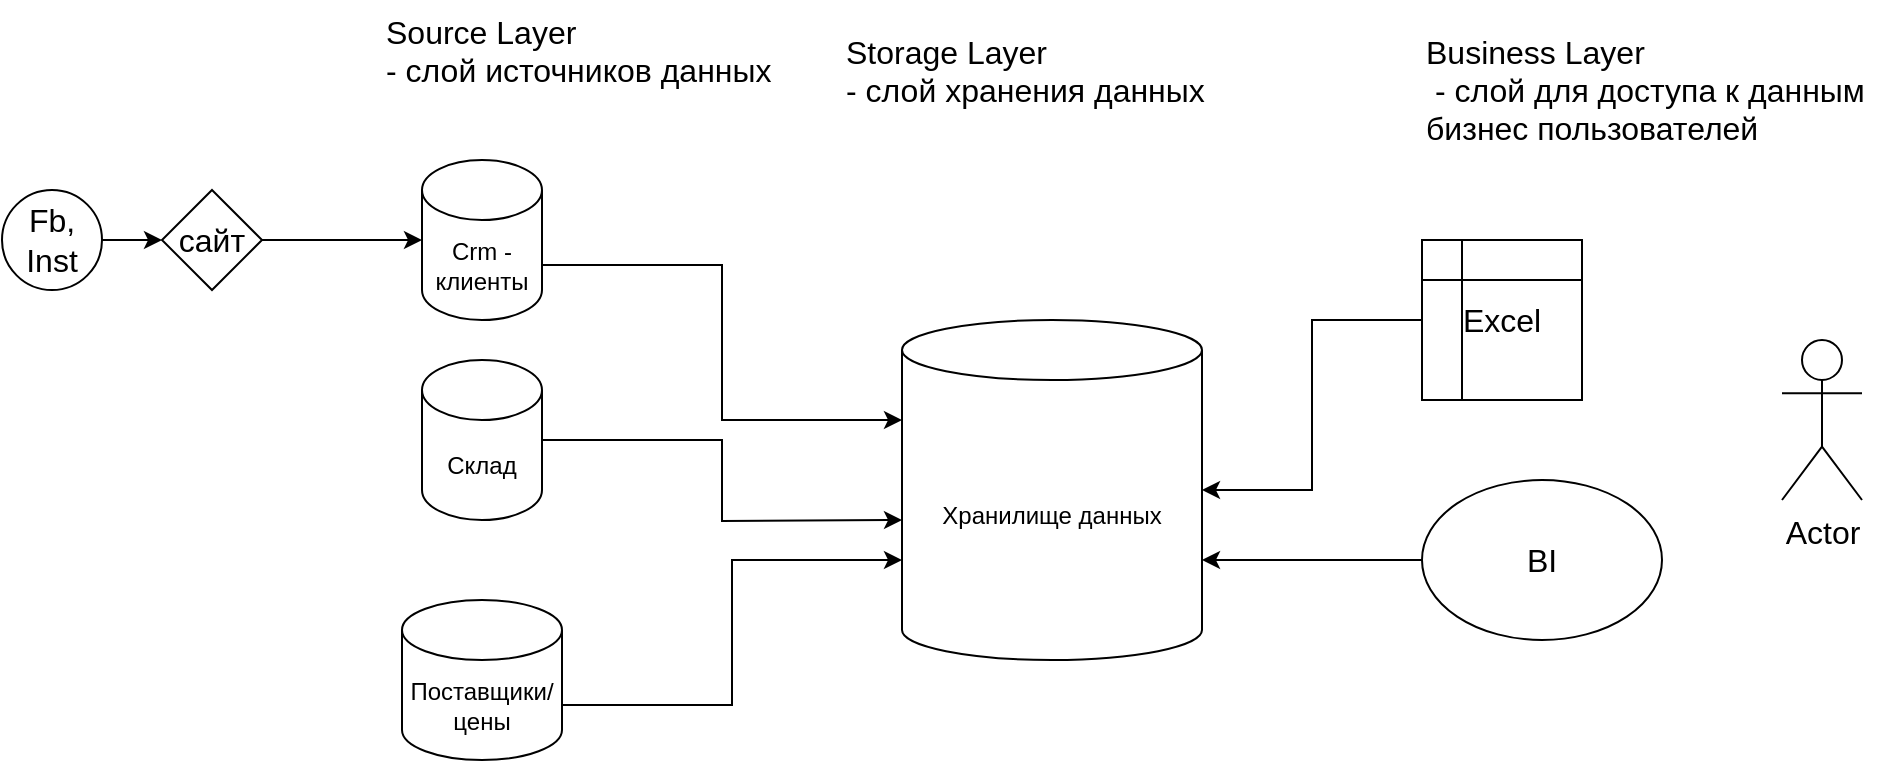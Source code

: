 <mxfile version="20.3.0" type="device"><diagram id="WbrPPCpIXZinP-dD9qLF" name="Страница 1"><mxGraphModel dx="3083" dy="1623" grid="1" gridSize="10" guides="1" tooltips="1" connect="1" arrows="1" fold="1" page="1" pageScale="1" pageWidth="827" pageHeight="1169" math="0" shadow="0"><root><mxCell id="0"/><mxCell id="1" parent="0"/><mxCell id="ZL0uqiG7GDPXR2ed8bhO-9" style="edgeStyle=orthogonalEdgeStyle;rounded=0;orthogonalLoop=1;jettySize=auto;html=1;exitX=1;exitY=0;exitDx=0;exitDy=52.5;exitPerimeter=0;fontSize=16;entryX=0;entryY=0;entryDx=0;entryDy=50;entryPerimeter=0;" edge="1" parent="1" source="9Xno3D-B-wRTdAAVWc1w-1" target="9Xno3D-B-wRTdAAVWc1w-4"><mxGeometry relative="1" as="geometry"><mxPoint x="560" y="320" as="targetPoint"/></mxGeometry></mxCell><mxCell id="9Xno3D-B-wRTdAAVWc1w-1" value="Crm - клиенты" style="shape=cylinder3;whiteSpace=wrap;html=1;boundedLbl=1;backgroundOutline=1;size=15;" parent="1" vertex="1"><mxGeometry x="340" y="170" width="60" height="80" as="geometry"/></mxCell><mxCell id="ZL0uqiG7GDPXR2ed8bhO-10" style="edgeStyle=orthogonalEdgeStyle;rounded=0;orthogonalLoop=1;jettySize=auto;html=1;exitX=1;exitY=0.5;exitDx=0;exitDy=0;exitPerimeter=0;fontSize=16;" edge="1" parent="1" source="9Xno3D-B-wRTdAAVWc1w-2"><mxGeometry relative="1" as="geometry"><mxPoint x="580" y="350" as="targetPoint"/></mxGeometry></mxCell><mxCell id="9Xno3D-B-wRTdAAVWc1w-2" value="Склад" style="shape=cylinder3;whiteSpace=wrap;html=1;boundedLbl=1;backgroundOutline=1;size=15;" parent="1" vertex="1"><mxGeometry x="340" y="270" width="60" height="80" as="geometry"/></mxCell><mxCell id="ZL0uqiG7GDPXR2ed8bhO-11" style="edgeStyle=orthogonalEdgeStyle;rounded=0;orthogonalLoop=1;jettySize=auto;html=1;exitX=1;exitY=0;exitDx=0;exitDy=52.5;exitPerimeter=0;entryX=0;entryY=0;entryDx=0;entryDy=120;entryPerimeter=0;fontSize=16;" edge="1" parent="1" source="9Xno3D-B-wRTdAAVWc1w-3" target="9Xno3D-B-wRTdAAVWc1w-4"><mxGeometry relative="1" as="geometry"/></mxCell><mxCell id="9Xno3D-B-wRTdAAVWc1w-3" value="Поставщики/цены" style="shape=cylinder3;whiteSpace=wrap;html=1;boundedLbl=1;backgroundOutline=1;size=15;" parent="1" vertex="1"><mxGeometry x="330" y="390" width="80" height="80" as="geometry"/></mxCell><mxCell id="9Xno3D-B-wRTdAAVWc1w-4" value="Хранилище данных" style="shape=cylinder3;whiteSpace=wrap;html=1;boundedLbl=1;backgroundOutline=1;size=15;" parent="1" vertex="1"><mxGeometry x="580" y="250" width="150" height="170" as="geometry"/></mxCell><mxCell id="ZL0uqiG7GDPXR2ed8bhO-1" value="&lt;font style=&quot;font-size: 16px;&quot;&gt;Source Layer &lt;br&gt;- слой источников данных&lt;/font&gt;" style="text;whiteSpace=wrap;html=1;" vertex="1" parent="1"><mxGeometry x="320" y="90" width="200" height="60" as="geometry"/></mxCell><mxCell id="ZL0uqiG7GDPXR2ed8bhO-3" value="Storage Layer &lt;br&gt;- слой хранения данных" style="text;whiteSpace=wrap;html=1;fontSize=16;" vertex="1" parent="1"><mxGeometry x="550" y="100" width="190" height="60" as="geometry"/></mxCell><mxCell id="ZL0uqiG7GDPXR2ed8bhO-4" value="Business Layer&lt;br&gt;&amp;nbsp;- слой для доступа к данным &lt;br&gt;бизнес пользователей" style="text;whiteSpace=wrap;html=1;fontSize=16;" vertex="1" parent="1"><mxGeometry x="840" y="100" width="240" height="60" as="geometry"/></mxCell><mxCell id="ZL0uqiG7GDPXR2ed8bhO-5" value="Actor" style="shape=umlActor;verticalLabelPosition=bottom;verticalAlign=top;html=1;outlineConnect=0;fontSize=16;" vertex="1" parent="1"><mxGeometry x="1020" y="260" width="40" height="80" as="geometry"/></mxCell><mxCell id="ZL0uqiG7GDPXR2ed8bhO-12" style="edgeStyle=orthogonalEdgeStyle;rounded=0;orthogonalLoop=1;jettySize=auto;html=1;exitX=0;exitY=0.5;exitDx=0;exitDy=0;entryX=1;entryY=0.5;entryDx=0;entryDy=0;entryPerimeter=0;fontSize=16;" edge="1" parent="1" source="ZL0uqiG7GDPXR2ed8bhO-7" target="9Xno3D-B-wRTdAAVWc1w-4"><mxGeometry relative="1" as="geometry"/></mxCell><mxCell id="ZL0uqiG7GDPXR2ed8bhO-7" value="Exсel" style="shape=internalStorage;whiteSpace=wrap;html=1;backgroundOutline=1;fontSize=16;" vertex="1" parent="1"><mxGeometry x="840" y="210" width="80" height="80" as="geometry"/></mxCell><mxCell id="ZL0uqiG7GDPXR2ed8bhO-13" style="edgeStyle=orthogonalEdgeStyle;rounded=0;orthogonalLoop=1;jettySize=auto;html=1;exitX=0;exitY=0.5;exitDx=0;exitDy=0;entryX=1;entryY=0;entryDx=0;entryDy=120;entryPerimeter=0;fontSize=16;" edge="1" parent="1" source="ZL0uqiG7GDPXR2ed8bhO-8" target="9Xno3D-B-wRTdAAVWc1w-4"><mxGeometry relative="1" as="geometry"/></mxCell><mxCell id="ZL0uqiG7GDPXR2ed8bhO-8" value="BI" style="ellipse;whiteSpace=wrap;html=1;fontSize=16;" vertex="1" parent="1"><mxGeometry x="840" y="330" width="120" height="80" as="geometry"/></mxCell><mxCell id="ZL0uqiG7GDPXR2ed8bhO-21" value="" style="edgeStyle=orthogonalEdgeStyle;rounded=0;orthogonalLoop=1;jettySize=auto;html=1;fontSize=16;" edge="1" parent="1" source="ZL0uqiG7GDPXR2ed8bhO-14" target="ZL0uqiG7GDPXR2ed8bhO-15"><mxGeometry relative="1" as="geometry"/></mxCell><mxCell id="ZL0uqiG7GDPXR2ed8bhO-14" value="Fb, Inst" style="ellipse;whiteSpace=wrap;html=1;aspect=fixed;fontSize=16;" vertex="1" parent="1"><mxGeometry x="130" y="185" width="50" height="50" as="geometry"/></mxCell><mxCell id="ZL0uqiG7GDPXR2ed8bhO-17" style="edgeStyle=orthogonalEdgeStyle;rounded=0;orthogonalLoop=1;jettySize=auto;html=1;exitX=1;exitY=0.5;exitDx=0;exitDy=0;entryX=0;entryY=0.5;entryDx=0;entryDy=0;entryPerimeter=0;fontSize=16;" edge="1" parent="1" source="ZL0uqiG7GDPXR2ed8bhO-15" target="9Xno3D-B-wRTdAAVWc1w-1"><mxGeometry relative="1" as="geometry"/></mxCell><mxCell id="ZL0uqiG7GDPXR2ed8bhO-15" value="сайт" style="rhombus;whiteSpace=wrap;html=1;fontSize=16;" vertex="1" parent="1"><mxGeometry x="210" y="185" width="50" height="50" as="geometry"/></mxCell></root></mxGraphModel></diagram></mxfile>